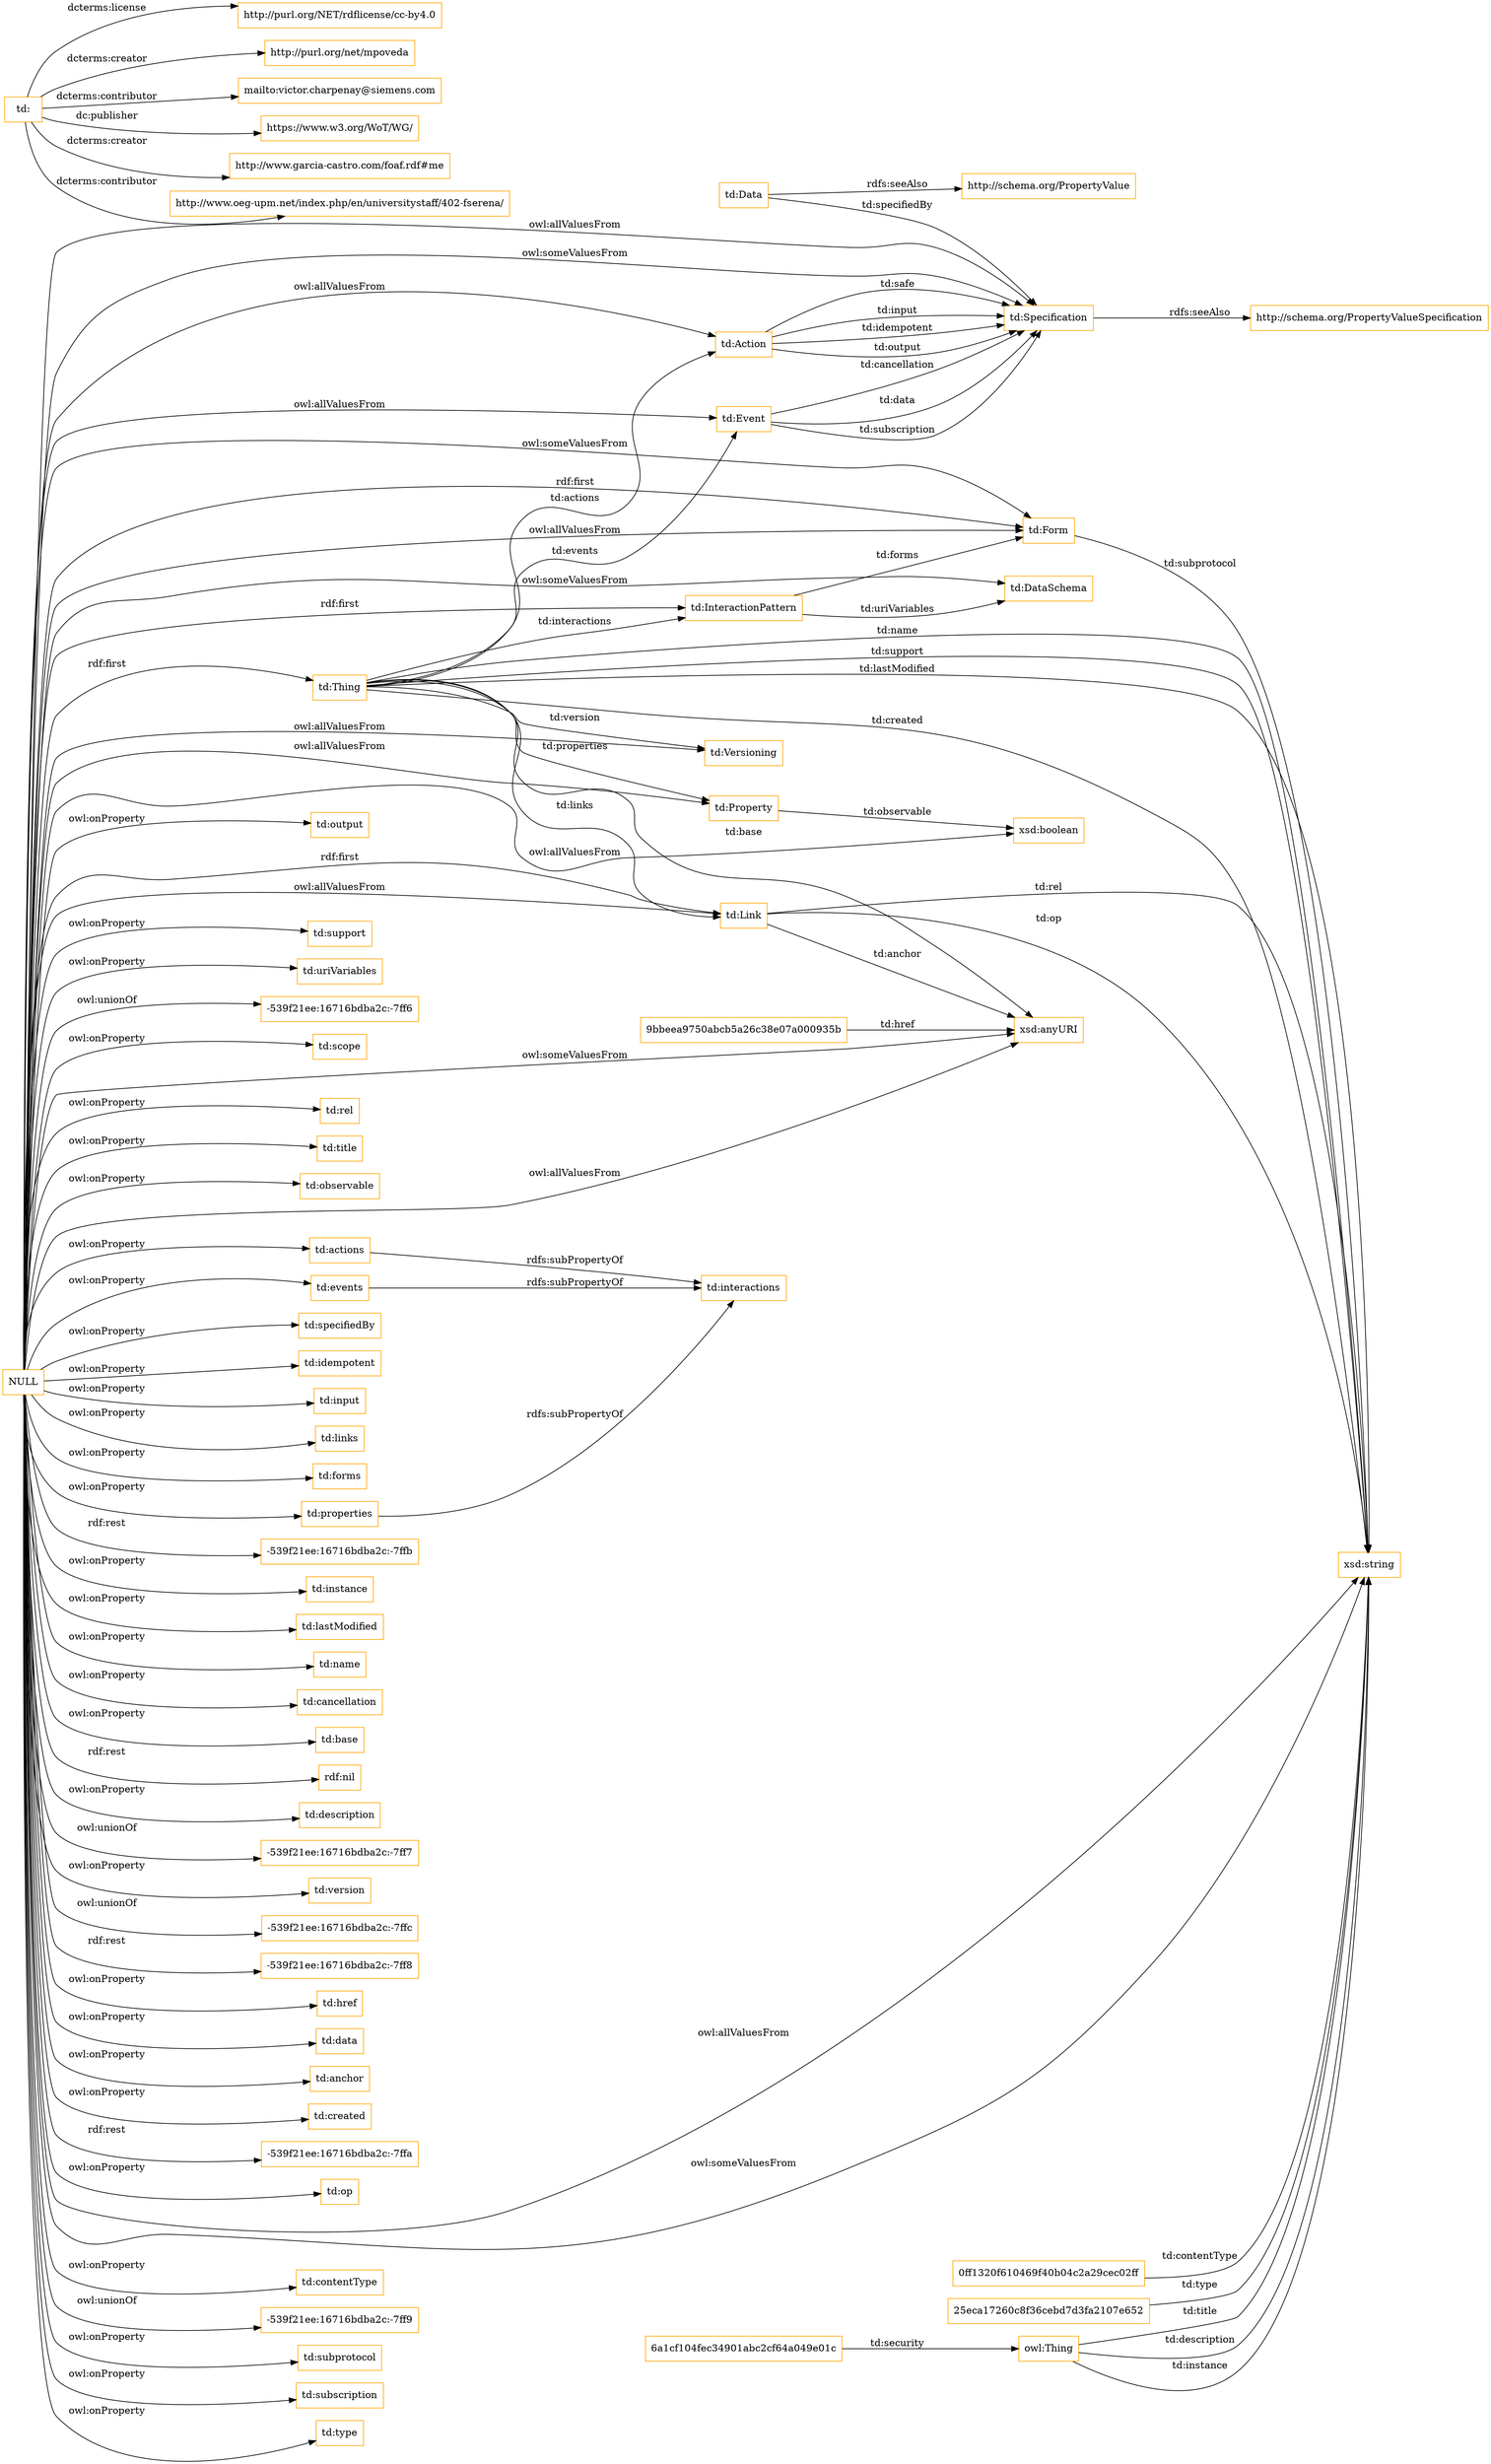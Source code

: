 digraph ar2dtool_diagram { 
rankdir=LR;
size="1501"
node [shape = rectangle, color="orange"]; "td:InteractionPattern" "td:Form" "td:Data" "td:Thing" "td:Specification" "9bbeea9750abcb5a26c38e07a000935b" "0ff1320f610469f40b04c2a29cec02ff" "td:Property" "6a1cf104fec34901abc2cf64a049e01c" "td:Link" "td:Event" "25eca17260c8f36cebd7d3fa2107e652" "td:Action" "td:Versioning" ; /*classes style*/
	"NULL" -> "td:output" [ label = "owl:onProperty" ];
	"NULL" -> "xsd:anyURI" [ label = "owl:someValuesFrom" ];
	"NULL" -> "td:Specification" [ label = "owl:allValuesFrom" ];
	"NULL" -> "td:support" [ label = "owl:onProperty" ];
	"NULL" -> "td:uriVariables" [ label = "owl:onProperty" ];
	"NULL" -> "-539f21ee:16716bdba2c:-7ff6" [ label = "owl:unionOf" ];
	"NULL" -> "td:scope" [ label = "owl:onProperty" ];
	"NULL" -> "xsd:boolean" [ label = "owl:allValuesFrom" ];
	"NULL" -> "td:rel" [ label = "owl:onProperty" ];
	"NULL" -> "td:title" [ label = "owl:onProperty" ];
	"NULL" -> "td:Thing" [ label = "rdf:first" ];
	"NULL" -> "td:observable" [ label = "owl:onProperty" ];
	"NULL" -> "xsd:string" [ label = "owl:allValuesFrom" ];
	"NULL" -> "td:properties" [ label = "owl:onProperty" ];
	"NULL" -> "td:specifiedBy" [ label = "owl:onProperty" ];
	"NULL" -> "td:idempotent" [ label = "owl:onProperty" ];
	"NULL" -> "td:input" [ label = "owl:onProperty" ];
	"NULL" -> "td:Property" [ label = "owl:allValuesFrom" ];
	"NULL" -> "td:links" [ label = "owl:onProperty" ];
	"NULL" -> "td:forms" [ label = "owl:onProperty" ];
	"NULL" -> "td:Link" [ label = "owl:allValuesFrom" ];
	"NULL" -> "td:Specification" [ label = "owl:someValuesFrom" ];
	"NULL" -> "td:actions" [ label = "owl:onProperty" ];
	"NULL" -> "td:Event" [ label = "owl:allValuesFrom" ];
	"NULL" -> "-539f21ee:16716bdba2c:-7ffb" [ label = "rdf:rest" ];
	"NULL" -> "td:instance" [ label = "owl:onProperty" ];
	"NULL" -> "td:Form" [ label = "owl:allValuesFrom" ];
	"NULL" -> "td:lastModified" [ label = "owl:onProperty" ];
	"NULL" -> "td:Versioning" [ label = "owl:allValuesFrom" ];
	"NULL" -> "td:Link" [ label = "rdf:first" ];
	"NULL" -> "td:name" [ label = "owl:onProperty" ];
	"NULL" -> "td:cancellation" [ label = "owl:onProperty" ];
	"NULL" -> "td:base" [ label = "owl:onProperty" ];
	"NULL" -> "rdf:nil" [ label = "rdf:rest" ];
	"NULL" -> "td:description" [ label = "owl:onProperty" ];
	"NULL" -> "-539f21ee:16716bdba2c:-7ff7" [ label = "owl:unionOf" ];
	"NULL" -> "td:Form" [ label = "owl:someValuesFrom" ];
	"NULL" -> "td:version" [ label = "owl:onProperty" ];
	"NULL" -> "-539f21ee:16716bdba2c:-7ffc" [ label = "owl:unionOf" ];
	"NULL" -> "-539f21ee:16716bdba2c:-7ff8" [ label = "rdf:rest" ];
	"NULL" -> "td:href" [ label = "owl:onProperty" ];
	"NULL" -> "td:data" [ label = "owl:onProperty" ];
	"NULL" -> "td:anchor" [ label = "owl:onProperty" ];
	"NULL" -> "td:created" [ label = "owl:onProperty" ];
	"NULL" -> "-539f21ee:16716bdba2c:-7ffa" [ label = "rdf:rest" ];
	"NULL" -> "td:op" [ label = "owl:onProperty" ];
	"NULL" -> "td:events" [ label = "owl:onProperty" ];
	"NULL" -> "xsd:anyURI" [ label = "owl:allValuesFrom" ];
	"NULL" -> "td:DataSchema" [ label = "owl:someValuesFrom" ];
	"NULL" -> "td:contentType" [ label = "owl:onProperty" ];
	"NULL" -> "-539f21ee:16716bdba2c:-7ff9" [ label = "owl:unionOf" ];
	"NULL" -> "td:Action" [ label = "owl:allValuesFrom" ];
	"NULL" -> "td:subprotocol" [ label = "owl:onProperty" ];
	"NULL" -> "td:InteractionPattern" [ label = "rdf:first" ];
	"NULL" -> "td:Form" [ label = "rdf:first" ];
	"NULL" -> "td:subscription" [ label = "owl:onProperty" ];
	"NULL" -> "td:type" [ label = "owl:onProperty" ];
	"NULL" -> "xsd:string" [ label = "owl:someValuesFrom" ];
	"td:" -> "http://purl.org/NET/rdflicense/cc-by4.0" [ label = "dcterms:license" ];
	"td:" -> "http://purl.org/net/mpoveda" [ label = "dcterms:creator" ];
	"td:" -> "mailto:victor.charpenay@siemens.com" [ label = "dcterms:contributor" ];
	"td:" -> "https://www.w3.org/WoT/WG/" [ label = "dc:publisher" ];
	"td:" -> "http://www.garcia-castro.com/foaf.rdf#me" [ label = "dcterms:creator" ];
	"td:" -> "http://www.oeg-upm.net/index.php/en/universitystaff/402-fserena/" [ label = "dcterms:contributor" ];
	"td:Data" -> "http://schema.org/PropertyValue" [ label = "rdfs:seeAlso" ];
	"td:events" -> "td:interactions" [ label = "rdfs:subPropertyOf" ];
	"td:properties" -> "td:interactions" [ label = "rdfs:subPropertyOf" ];
	"td:actions" -> "td:interactions" [ label = "rdfs:subPropertyOf" ];
	"td:Specification" -> "http://schema.org/PropertyValueSpecification" [ label = "rdfs:seeAlso" ];
	"td:Thing" -> "td:Versioning" [ label = "td:version" ];
	"td:Thing" -> "xsd:string" [ label = "td:name" ];
	"owl:Thing" -> "xsd:string" [ label = "td:title" ];
	"td:Action" -> "td:Specification" [ label = "td:safe" ];
	"td:Thing" -> "xsd:anyURI" [ label = "td:base" ];
	"td:Thing" -> "xsd:string" [ label = "td:support" ];
	"td:Action" -> "td:Specification" [ label = "td:input" ];
	"td:Link" -> "xsd:anyURI" [ label = "td:anchor" ];
	"td:Thing" -> "td:Property" [ label = "td:properties" ];
	"td:Event" -> "td:Specification" [ label = "td:cancellation" ];
	"td:Thing" -> "td:Link" [ label = "td:links" ];
	"td:Thing" -> "td:InteractionPattern" [ label = "td:interactions" ];
	"td:Data" -> "td:Specification" [ label = "td:specifiedBy" ];
	"td:Thing" -> "td:Event" [ label = "td:events" ];
	"6a1cf104fec34901abc2cf64a049e01c" -> "owl:Thing" [ label = "td:security" ];
	"td:Thing" -> "xsd:string" [ label = "td:lastModified" ];
	"td:Thing" -> "xsd:string" [ label = "td:created" ];
	"td:Event" -> "td:Specification" [ label = "td:data" ];
	"9bbeea9750abcb5a26c38e07a000935b" -> "xsd:anyURI" [ label = "td:href" ];
	"td:Link" -> "xsd:string" [ label = "td:rel" ];
	"td:InteractionPattern" -> "td:DataSchema" [ label = "td:uriVariables" ];
	"td:Thing" -> "td:Action" [ label = "td:actions" ];
	"td:Action" -> "td:Specification" [ label = "td:idempotent" ];
	"td:Property" -> "xsd:boolean" [ label = "td:observable" ];
	"td:InteractionPattern" -> "td:Form" [ label = "td:forms" ];
	"td:Event" -> "td:Specification" [ label = "td:subscription" ];
	"owl:Thing" -> "xsd:string" [ label = "td:description" ];
	"0ff1320f610469f40b04c2a29cec02ff" -> "xsd:string" [ label = "td:contentType" ];
	"td:Action" -> "td:Specification" [ label = "td:output" ];
	"owl:Thing" -> "xsd:string" [ label = "td:instance" ];
	"td:Form" -> "xsd:string" [ label = "td:subprotocol" ];
	"25eca17260c8f36cebd7d3fa2107e652" -> "xsd:string" [ label = "td:type" ];
	"td:Link" -> "xsd:string" [ label = "td:op" ];

}
